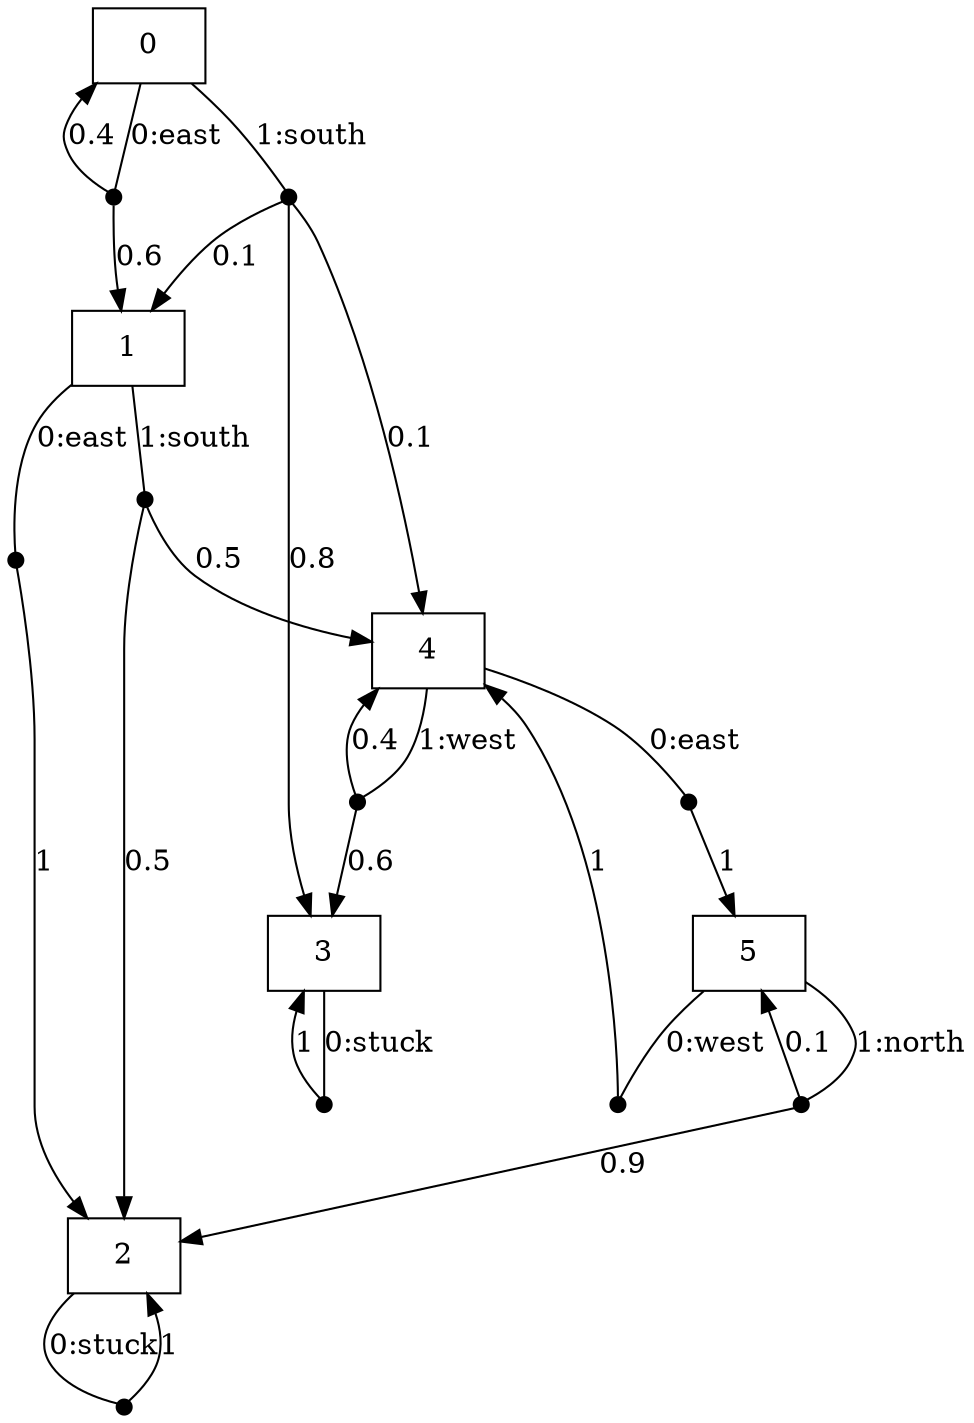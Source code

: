 digraph M {
node [label="",shape="box"];
0 [label="0"];
0 -> n0_0  [label="0:east",arrowhead="none"];
n0_0 [ shape=point,width=0.1,height=0.1,label="" ];
n0_0 -> 0 [label="0.4"];
n0_0 -> 1 [label="0.6"];
0 -> n0_1  [label="1:south",arrowhead="none"];
n0_1 [ shape=point,width=0.1,height=0.1,label="" ];
n0_1 -> 1 [label="0.1"];
n0_1 -> 3 [label="0.8"];
n0_1 -> 4 [label="0.1"];
1 [label="1"];
1 -> n1_0  [label="0:east",arrowhead="none"];
n1_0 [ shape=point,width=0.1,height=0.1,label="" ];
n1_0 -> 2 [label="1"];
1 -> n1_1  [label="1:south",arrowhead="none"];
n1_1 [ shape=point,width=0.1,height=0.1,label="" ];
n1_1 -> 2 [label="0.5"];
n1_1 -> 4 [label="0.5"];
2 [label="2"];
2 -> n2_0  [label="0:stuck",arrowhead="none"];
n2_0 [ shape=point,width=0.1,height=0.1,label="" ];
n2_0 -> 2 [label="1"];
3 [label="3"];
3 -> n3_0  [label="0:stuck",arrowhead="none"];
n3_0 [ shape=point,width=0.1,height=0.1,label="" ];
n3_0 -> 3 [label="1"];
4 [label="4"];
4 -> n4_0  [label="0:east",arrowhead="none"];
n4_0 [ shape=point,width=0.1,height=0.1,label="" ];
n4_0 -> 5 [label="1"];
4 -> n4_1  [label="1:west",arrowhead="none"];
n4_1 [ shape=point,width=0.1,height=0.1,label="" ];
n4_1 -> 3 [label="0.6"];
n4_1 -> 4 [label="0.4"];
5 [label="5"];
5 -> n5_0  [label="0:west",arrowhead="none"];
n5_0 [ shape=point,width=0.1,height=0.1,label="" ];
n5_0 -> 4 [label="1"];
5 -> n5_1  [label="1:north",arrowhead="none"];
n5_1 [ shape=point,width=0.1,height=0.1,label="" ];
n5_1 -> 2 [label="0.9"];
n5_1 -> 5 [label="0.1"];
}
